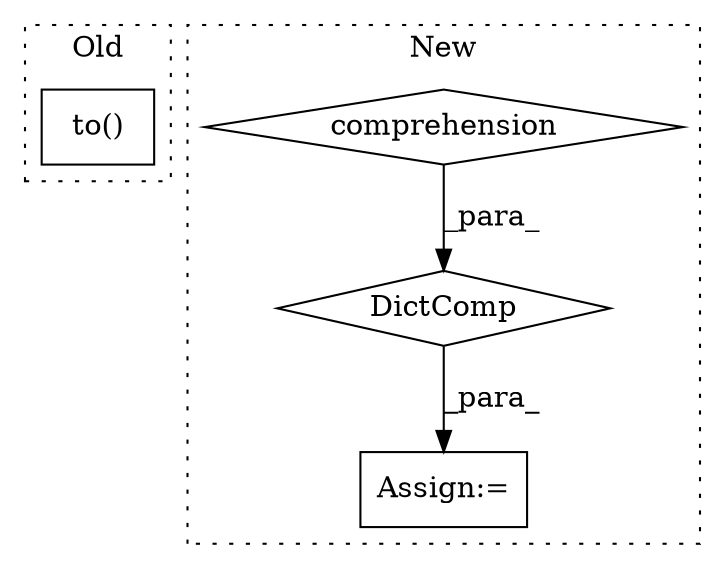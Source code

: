 digraph G {
subgraph cluster0 {
1 [label="to()" a="75" s="1230,1282" l="21,1" shape="box"];
label = "Old";
style="dotted";
}
subgraph cluster1 {
2 [label="DictComp" a="84" s="1490" l="57" shape="diamond"];
3 [label="comprehension" a="45" s="1496" l="3" shape="diamond"];
4 [label="Assign:=" a="68" s="1487" l="3" shape="box"];
label = "New";
style="dotted";
}
2 -> 4 [label="_para_"];
3 -> 2 [label="_para_"];
}
